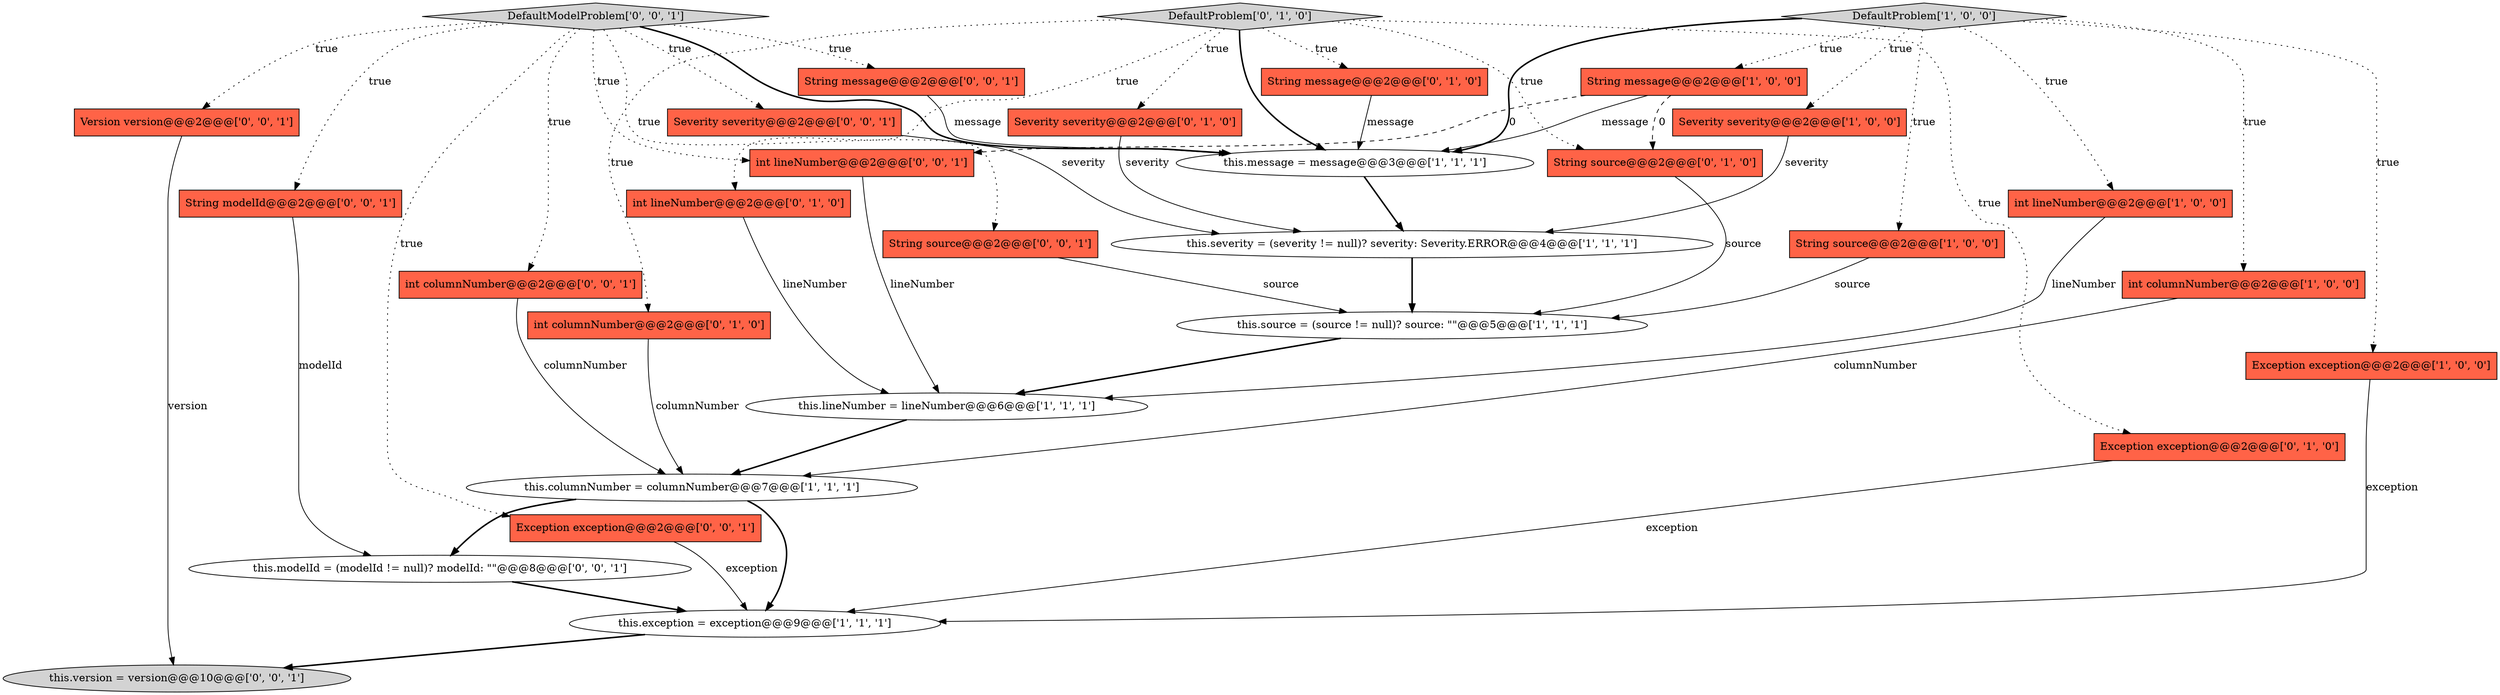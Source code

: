 digraph {
12 [style = filled, label = "String message@@@2@@@['1', '0', '0']", fillcolor = tomato, shape = box image = "AAA1AAABBB1BBB"];
13 [style = filled, label = "DefaultProblem['0', '1', '0']", fillcolor = lightgray, shape = diamond image = "AAA0AAABBB2BBB"];
26 [style = filled, label = "String modelId@@@2@@@['0', '0', '1']", fillcolor = tomato, shape = box image = "AAA0AAABBB3BBB"];
19 [style = filled, label = "String source@@@2@@@['0', '1', '0']", fillcolor = tomato, shape = box image = "AAA1AAABBB2BBB"];
21 [style = filled, label = "Version version@@@2@@@['0', '0', '1']", fillcolor = tomato, shape = box image = "AAA0AAABBB3BBB"];
0 [style = filled, label = "this.source = (source != null)? source: \"\"@@@5@@@['1', '1', '1']", fillcolor = white, shape = ellipse image = "AAA0AAABBB1BBB"];
24 [style = filled, label = "DefaultModelProblem['0', '0', '1']", fillcolor = lightgray, shape = diamond image = "AAA0AAABBB3BBB"];
29 [style = filled, label = "int columnNumber@@@2@@@['0', '0', '1']", fillcolor = tomato, shape = box image = "AAA0AAABBB3BBB"];
27 [style = filled, label = "Severity severity@@@2@@@['0', '0', '1']", fillcolor = tomato, shape = box image = "AAA0AAABBB3BBB"];
1 [style = filled, label = "Exception exception@@@2@@@['1', '0', '0']", fillcolor = tomato, shape = box image = "AAA0AAABBB1BBB"];
2 [style = filled, label = "this.severity = (severity != null)? severity: Severity.ERROR@@@4@@@['1', '1', '1']", fillcolor = white, shape = ellipse image = "AAA0AAABBB1BBB"];
9 [style = filled, label = "Severity severity@@@2@@@['1', '0', '0']", fillcolor = tomato, shape = box image = "AAA0AAABBB1BBB"];
18 [style = filled, label = "int columnNumber@@@2@@@['0', '1', '0']", fillcolor = tomato, shape = box image = "AAA0AAABBB2BBB"];
6 [style = filled, label = "int lineNumber@@@2@@@['1', '0', '0']", fillcolor = tomato, shape = box image = "AAA0AAABBB1BBB"];
14 [style = filled, label = "Exception exception@@@2@@@['0', '1', '0']", fillcolor = tomato, shape = box image = "AAA0AAABBB2BBB"];
20 [style = filled, label = "this.modelId = (modelId != null)? modelId: \"\"@@@8@@@['0', '0', '1']", fillcolor = white, shape = ellipse image = "AAA0AAABBB3BBB"];
28 [style = filled, label = "String source@@@2@@@['0', '0', '1']", fillcolor = tomato, shape = box image = "AAA0AAABBB3BBB"];
5 [style = filled, label = "DefaultProblem['1', '0', '0']", fillcolor = lightgray, shape = diamond image = "AAA0AAABBB1BBB"];
25 [style = filled, label = "Exception exception@@@2@@@['0', '0', '1']", fillcolor = tomato, shape = box image = "AAA0AAABBB3BBB"];
22 [style = filled, label = "this.version = version@@@10@@@['0', '0', '1']", fillcolor = lightgray, shape = ellipse image = "AAA0AAABBB3BBB"];
8 [style = filled, label = "this.exception = exception@@@9@@@['1', '1', '1']", fillcolor = white, shape = ellipse image = "AAA0AAABBB1BBB"];
10 [style = filled, label = "String source@@@2@@@['1', '0', '0']", fillcolor = tomato, shape = box image = "AAA0AAABBB1BBB"];
4 [style = filled, label = "this.lineNumber = lineNumber@@@6@@@['1', '1', '1']", fillcolor = white, shape = ellipse image = "AAA0AAABBB1BBB"];
15 [style = filled, label = "String message@@@2@@@['0', '1', '0']", fillcolor = tomato, shape = box image = "AAA0AAABBB2BBB"];
23 [style = filled, label = "String message@@@2@@@['0', '0', '1']", fillcolor = tomato, shape = box image = "AAA0AAABBB3BBB"];
30 [style = filled, label = "int lineNumber@@@2@@@['0', '0', '1']", fillcolor = tomato, shape = box image = "AAA0AAABBB3BBB"];
17 [style = filled, label = "Severity severity@@@2@@@['0', '1', '0']", fillcolor = tomato, shape = box image = "AAA0AAABBB2BBB"];
7 [style = filled, label = "int columnNumber@@@2@@@['1', '0', '0']", fillcolor = tomato, shape = box image = "AAA0AAABBB1BBB"];
3 [style = filled, label = "this.columnNumber = columnNumber@@@7@@@['1', '1', '1']", fillcolor = white, shape = ellipse image = "AAA0AAABBB1BBB"];
16 [style = filled, label = "int lineNumber@@@2@@@['0', '1', '0']", fillcolor = tomato, shape = box image = "AAA0AAABBB2BBB"];
11 [style = filled, label = "this.message = message@@@3@@@['1', '1', '1']", fillcolor = white, shape = ellipse image = "AAA0AAABBB1BBB"];
21->22 [style = solid, label="version"];
4->3 [style = bold, label=""];
13->17 [style = dotted, label="true"];
13->16 [style = dotted, label="true"];
13->18 [style = dotted, label="true"];
30->4 [style = solid, label="lineNumber"];
24->25 [style = dotted, label="true"];
5->10 [style = dotted, label="true"];
24->29 [style = dotted, label="true"];
5->1 [style = dotted, label="true"];
6->4 [style = solid, label="lineNumber"];
19->0 [style = solid, label="source"];
5->6 [style = dotted, label="true"];
13->19 [style = dotted, label="true"];
27->2 [style = solid, label="severity"];
24->30 [style = dotted, label="true"];
18->3 [style = solid, label="columnNumber"];
5->12 [style = dotted, label="true"];
12->30 [style = dashed, label="0"];
24->27 [style = dotted, label="true"];
24->28 [style = dotted, label="true"];
13->11 [style = bold, label=""];
11->2 [style = bold, label=""];
14->8 [style = solid, label="exception"];
17->2 [style = solid, label="severity"];
8->22 [style = bold, label=""];
20->8 [style = bold, label=""];
2->0 [style = bold, label=""];
3->20 [style = bold, label=""];
26->20 [style = solid, label="modelId"];
24->23 [style = dotted, label="true"];
12->19 [style = dashed, label="0"];
24->26 [style = dotted, label="true"];
28->0 [style = solid, label="source"];
0->4 [style = bold, label=""];
24->11 [style = bold, label=""];
5->7 [style = dotted, label="true"];
9->2 [style = solid, label="severity"];
16->4 [style = solid, label="lineNumber"];
3->8 [style = bold, label=""];
12->11 [style = solid, label="message"];
7->3 [style = solid, label="columnNumber"];
25->8 [style = solid, label="exception"];
10->0 [style = solid, label="source"];
5->9 [style = dotted, label="true"];
13->15 [style = dotted, label="true"];
5->11 [style = bold, label=""];
23->11 [style = solid, label="message"];
29->3 [style = solid, label="columnNumber"];
13->14 [style = dotted, label="true"];
24->21 [style = dotted, label="true"];
1->8 [style = solid, label="exception"];
15->11 [style = solid, label="message"];
}

